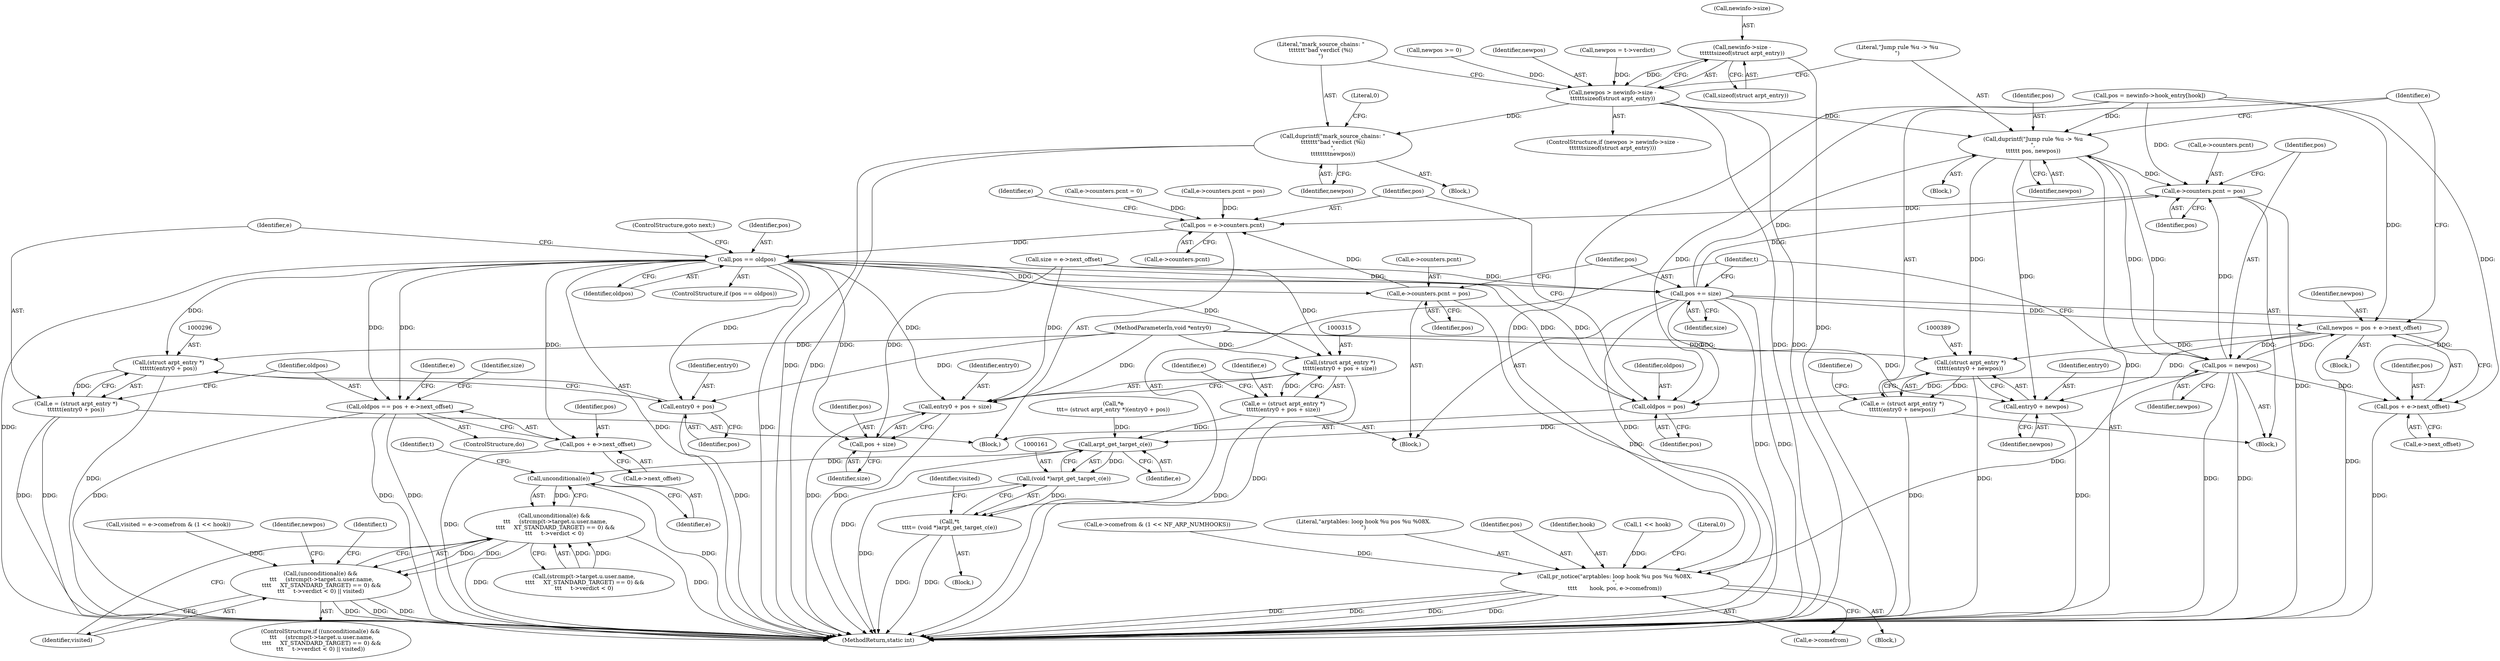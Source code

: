 digraph "0_linux_54d83fc74aa9ec72794373cb47432c5f7fb1a309_1@API" {
"1000361" [label="(Call,newinfo->size -\n\t\t\t\t\t\tsizeof(struct arpt_entry))"];
"1000359" [label="(Call,newpos > newinfo->size -\n\t\t\t\t\t\tsizeof(struct arpt_entry))"];
"1000368" [label="(Call,duprintf(\"mark_source_chains: \"\n\t\t\t\t\t\t\t\"bad verdict (%i)\n\",\n\t\t\t\t\t\t\t\tnewpos))"];
"1000373" [label="(Call,duprintf(\"Jump rule %u -> %u\n\",\n\t\t\t\t\t\t pos, newpos))"];
"1000388" [label="(Call,(struct arpt_entry *)\n\t\t\t\t\t(entry0 + newpos))"];
"1000386" [label="(Call,e = (struct arpt_entry *)\n\t\t\t\t\t(entry0 + newpos))"];
"1000162" [label="(Call,arpt_get_target_c(e))"];
"1000160" [label="(Call,(void *)arpt_get_target_c(e))"];
"1000158" [label="(Call,*t\n\t\t\t\t= (void *)arpt_get_target_c(e))"];
"1000206" [label="(Call,unconditional(e))"];
"1000205" [label="(Call,unconditional(e) &&\n \t\t\t     (strcmp(t->target.u.user.name,\n \t\t\t\t     XT_STANDARD_TARGET) == 0) &&\n\t\t\t     t->verdict < 0)"];
"1000204" [label="(Call,(unconditional(e) &&\n \t\t\t     (strcmp(t->target.u.user.name,\n \t\t\t\t     XT_STANDARD_TARGET) == 0) &&\n\t\t\t     t->verdict < 0) || visited)"];
"1000390" [label="(Call,entry0 + newpos)"];
"1000393" [label="(Call,e->counters.pcnt = pos)"];
"1000274" [label="(Call,pos = e->counters.pcnt)"];
"1000289" [label="(Call,pos == oldpos)"];
"1000271" [label="(Call,oldpos = pos)"];
"1000295" [label="(Call,(struct arpt_entry *)\n\t\t\t\t\t\t(entry0 + pos))"];
"1000293" [label="(Call,e = (struct arpt_entry *)\n\t\t\t\t\t\t(entry0 + pos))"];
"1000297" [label="(Call,entry0 + pos)"];
"1000300" [label="(Call,oldpos == pos + e->next_offset)"];
"1000302" [label="(Call,pos + e->next_offset)"];
"1000314" [label="(Call,(struct arpt_entry *)\n\t\t\t\t\t(entry0 + pos + size))"];
"1000312" [label="(Call,e = (struct arpt_entry *)\n\t\t\t\t\t(entry0 + pos + size))"];
"1000316" [label="(Call,entry0 + pos + size)"];
"1000318" [label="(Call,pos + size)"];
"1000321" [label="(Call,e->counters.pcnt = pos)"];
"1000328" [label="(Call,pos += size)"];
"1000183" [label="(Call,pr_notice(\"arptables: loop hook %u pos %u %08X.\n\",\n\t\t\t\t       hook, pos, e->comefrom))"];
"1000379" [label="(Call,newpos = pos + e->next_offset)"];
"1000400" [label="(Call,pos = newpos)"];
"1000381" [label="(Call,pos + e->next_offset)"];
"1000312" [label="(Call,e = (struct arpt_entry *)\n\t\t\t\t\t(entry0 + pos + size))"];
"1000203" [label="(ControlStructure,if ((unconditional(e) &&\n \t\t\t     (strcmp(t->target.u.user.name,\n \t\t\t\t     XT_STANDARD_TARGET) == 0) &&\n\t\t\t     t->verdict < 0) || visited))"];
"1000292" [label="(ControlStructure,goto next;)"];
"1000332" [label="(Block,)"];
"1000298" [label="(Identifier,entry0)"];
"1000334" [label="(Call,newpos = t->verdict)"];
"1000313" [label="(Identifier,e)"];
"1000358" [label="(ControlStructure,if (newpos > newinfo->size -\n\t\t\t\t\t\tsizeof(struct arpt_entry)))"];
"1000369" [label="(Literal,\"mark_source_chains: \"\n\t\t\t\t\t\t\t\"bad verdict (%i)\n\")"];
"1000262" [label="(ControlStructure,do)"];
"1000354" [label="(Call,newpos >= 0)"];
"1000204" [label="(Call,(unconditional(e) &&\n \t\t\t     (strcmp(t->target.u.user.name,\n \t\t\t\t     XT_STANDARD_TARGET) == 0) &&\n\t\t\t     t->verdict < 0) || visited)"];
"1000375" [label="(Identifier,pos)"];
"1000409" [label="(MethodReturn,static int)"];
"1000367" [label="(Block,)"];
"1000215" [label="(Identifier,t)"];
"1000360" [label="(Identifier,newpos)"];
"1000392" [label="(Identifier,newpos)"];
"1000263" [label="(Block,)"];
"1000163" [label="(Identifier,e)"];
"1000390" [label="(Call,entry0 + newpos)"];
"1000271" [label="(Call,oldpos = pos)"];
"1000156" [label="(Block,)"];
"1000276" [label="(Call,e->counters.pcnt)"];
"1000295" [label="(Call,(struct arpt_entry *)\n\t\t\t\t\t\t(entry0 + pos))"];
"1000183" [label="(Call,pr_notice(\"arptables: loop hook %u pos %u %08X.\n\",\n\t\t\t\t       hook, pos, e->comefrom))"];
"1000284" [label="(Identifier,e)"];
"1000335" [label="(Identifier,newpos)"];
"1000402" [label="(Identifier,newpos)"];
"1000396" [label="(Identifier,e)"];
"1000206" [label="(Call,unconditional(e))"];
"1000300" [label="(Call,oldpos == pos + e->next_offset)"];
"1000400" [label="(Call,pos = newpos)"];
"1000291" [label="(Identifier,oldpos)"];
"1000207" [label="(Identifier,e)"];
"1000111" [label="(MethodParameterIn,void *entry0)"];
"1000373" [label="(Call,duprintf(\"Jump rule %u -> %u\n\",\n\t\t\t\t\t\t pos, newpos))"];
"1000359" [label="(Call,newpos > newinfo->size -\n\t\t\t\t\t\tsizeof(struct arpt_entry))"];
"1000382" [label="(Identifier,pos)"];
"1000362" [label="(Call,newinfo->size)"];
"1000125" [label="(Call,pos = newinfo->hook_entry[hook])"];
"1000166" [label="(Identifier,visited)"];
"1000273" [label="(Identifier,pos)"];
"1000387" [label="(Identifier,e)"];
"1000307" [label="(Call,size = e->next_offset)"];
"1000388" [label="(Call,(struct arpt_entry *)\n\t\t\t\t\t(entry0 + newpos))"];
"1000303" [label="(Identifier,pos)"];
"1000289" [label="(Call,pos == oldpos)"];
"1000320" [label="(Identifier,size)"];
"1000299" [label="(Identifier,pos)"];
"1000302" [label="(Call,pos + e->next_offset)"];
"1000290" [label="(Identifier,pos)"];
"1000391" [label="(Identifier,entry0)"];
"1000372" [label="(Literal,0)"];
"1000368" [label="(Call,duprintf(\"mark_source_chains: \"\n\t\t\t\t\t\t\t\"bad verdict (%i)\n\",\n\t\t\t\t\t\t\t\tnewpos))"];
"1000239" [label="(Identifier,t)"];
"1000386" [label="(Call,e = (struct arpt_entry *)\n\t\t\t\t\t(entry0 + newpos))"];
"1000191" [label="(Literal,0)"];
"1000328" [label="(Call,pos += size)"];
"1000399" [label="(Identifier,pos)"];
"1000316" [label="(Call,entry0 + pos + size)"];
"1000383" [label="(Call,e->next_offset)"];
"1000374" [label="(Literal,\"Jump rule %u -> %u\n\")"];
"1000175" [label="(Call,e->comefrom & (1 << NF_ARP_NUMHOOKS))"];
"1000148" [label="(Call,e->counters.pcnt = pos)"];
"1000297" [label="(Call,entry0 + pos)"];
"1000301" [label="(Identifier,oldpos)"];
"1000401" [label="(Identifier,pos)"];
"1000160" [label="(Call,(void *)arpt_get_target_c(e))"];
"1000184" [label="(Literal,\"arptables: loop hook %u pos %u %08X.\n\")"];
"1000165" [label="(Call,visited = e->comefrom & (1 << hook))"];
"1000357" [label="(Block,)"];
"1000208" [label="(Call,(strcmp(t->target.u.user.name,\n \t\t\t\t     XT_STANDARD_TARGET) == 0) &&\n\t\t\t     t->verdict < 0)"];
"1000380" [label="(Identifier,newpos)"];
"1000394" [label="(Call,e->counters.pcnt)"];
"1000381" [label="(Call,pos + e->next_offset)"];
"1000182" [label="(Block,)"];
"1000317" [label="(Identifier,entry0)"];
"1000321" [label="(Call,e->counters.pcnt = pos)"];
"1000330" [label="(Identifier,size)"];
"1000376" [label="(Identifier,newpos)"];
"1000365" [label="(Call,sizeof(struct arpt_entry))"];
"1000378" [label="(Block,)"];
"1000275" [label="(Identifier,pos)"];
"1000329" [label="(Identifier,pos)"];
"1000186" [label="(Identifier,pos)"];
"1000327" [label="(Identifier,pos)"];
"1000205" [label="(Call,unconditional(e) &&\n \t\t\t     (strcmp(t->target.u.user.name,\n \t\t\t\t     XT_STANDARD_TARGET) == 0) &&\n\t\t\t     t->verdict < 0)"];
"1000361" [label="(Call,newinfo->size -\n\t\t\t\t\t\tsizeof(struct arpt_entry))"];
"1000318" [label="(Call,pos + size)"];
"1000158" [label="(Call,*t\n\t\t\t\t= (void *)arpt_get_target_c(e))"];
"1000319" [label="(Identifier,pos)"];
"1000314" [label="(Call,(struct arpt_entry *)\n\t\t\t\t\t(entry0 + pos + size))"];
"1000324" [label="(Identifier,e)"];
"1000133" [label="(Call,*e\n\t\t\t= (struct arpt_entry *)(entry0 + pos))"];
"1000159" [label="(Identifier,t)"];
"1000162" [label="(Call,arpt_get_target_c(e))"];
"1000379" [label="(Call,newpos = pos + e->next_offset)"];
"1000185" [label="(Identifier,hook)"];
"1000322" [label="(Call,e->counters.pcnt)"];
"1000274" [label="(Call,pos = e->counters.pcnt)"];
"1000227" [label="(Identifier,visited)"];
"1000294" [label="(Identifier,e)"];
"1000293" [label="(Call,e = (struct arpt_entry *)\n\t\t\t\t\t\t(entry0 + pos))"];
"1000288" [label="(ControlStructure,if (pos == oldpos))"];
"1000228" [label="(Block,)"];
"1000308" [label="(Identifier,size)"];
"1000304" [label="(Call,e->next_offset)"];
"1000272" [label="(Identifier,oldpos)"];
"1000393" [label="(Call,e->counters.pcnt = pos)"];
"1000266" [label="(Identifier,e)"];
"1000187" [label="(Call,e->comefrom)"];
"1000171" [label="(Call,1 << hook)"];
"1000370" [label="(Identifier,newpos)"];
"1000281" [label="(Call,e->counters.pcnt = 0)"];
"1000361" -> "1000359"  [label="AST: "];
"1000361" -> "1000365"  [label="CFG: "];
"1000362" -> "1000361"  [label="AST: "];
"1000365" -> "1000361"  [label="AST: "];
"1000359" -> "1000361"  [label="CFG: "];
"1000361" -> "1000409"  [label="DDG: "];
"1000361" -> "1000359"  [label="DDG: "];
"1000359" -> "1000358"  [label="AST: "];
"1000360" -> "1000359"  [label="AST: "];
"1000369" -> "1000359"  [label="CFG: "];
"1000374" -> "1000359"  [label="CFG: "];
"1000359" -> "1000409"  [label="DDG: "];
"1000359" -> "1000409"  [label="DDG: "];
"1000354" -> "1000359"  [label="DDG: "];
"1000334" -> "1000359"  [label="DDG: "];
"1000359" -> "1000368"  [label="DDG: "];
"1000359" -> "1000373"  [label="DDG: "];
"1000368" -> "1000367"  [label="AST: "];
"1000368" -> "1000370"  [label="CFG: "];
"1000369" -> "1000368"  [label="AST: "];
"1000370" -> "1000368"  [label="AST: "];
"1000372" -> "1000368"  [label="CFG: "];
"1000368" -> "1000409"  [label="DDG: "];
"1000368" -> "1000409"  [label="DDG: "];
"1000373" -> "1000357"  [label="AST: "];
"1000373" -> "1000376"  [label="CFG: "];
"1000374" -> "1000373"  [label="AST: "];
"1000375" -> "1000373"  [label="AST: "];
"1000376" -> "1000373"  [label="AST: "];
"1000387" -> "1000373"  [label="CFG: "];
"1000373" -> "1000409"  [label="DDG: "];
"1000400" -> "1000373"  [label="DDG: "];
"1000328" -> "1000373"  [label="DDG: "];
"1000125" -> "1000373"  [label="DDG: "];
"1000373" -> "1000388"  [label="DDG: "];
"1000373" -> "1000390"  [label="DDG: "];
"1000373" -> "1000393"  [label="DDG: "];
"1000373" -> "1000400"  [label="DDG: "];
"1000388" -> "1000386"  [label="AST: "];
"1000388" -> "1000390"  [label="CFG: "];
"1000389" -> "1000388"  [label="AST: "];
"1000390" -> "1000388"  [label="AST: "];
"1000386" -> "1000388"  [label="CFG: "];
"1000388" -> "1000409"  [label="DDG: "];
"1000388" -> "1000386"  [label="DDG: "];
"1000111" -> "1000388"  [label="DDG: "];
"1000379" -> "1000388"  [label="DDG: "];
"1000386" -> "1000332"  [label="AST: "];
"1000387" -> "1000386"  [label="AST: "];
"1000396" -> "1000386"  [label="CFG: "];
"1000386" -> "1000409"  [label="DDG: "];
"1000386" -> "1000162"  [label="DDG: "];
"1000162" -> "1000160"  [label="AST: "];
"1000162" -> "1000163"  [label="CFG: "];
"1000163" -> "1000162"  [label="AST: "];
"1000160" -> "1000162"  [label="CFG: "];
"1000162" -> "1000409"  [label="DDG: "];
"1000162" -> "1000160"  [label="DDG: "];
"1000312" -> "1000162"  [label="DDG: "];
"1000133" -> "1000162"  [label="DDG: "];
"1000162" -> "1000206"  [label="DDG: "];
"1000160" -> "1000158"  [label="AST: "];
"1000161" -> "1000160"  [label="AST: "];
"1000158" -> "1000160"  [label="CFG: "];
"1000160" -> "1000409"  [label="DDG: "];
"1000160" -> "1000158"  [label="DDG: "];
"1000158" -> "1000156"  [label="AST: "];
"1000159" -> "1000158"  [label="AST: "];
"1000166" -> "1000158"  [label="CFG: "];
"1000158" -> "1000409"  [label="DDG: "];
"1000158" -> "1000409"  [label="DDG: "];
"1000206" -> "1000205"  [label="AST: "];
"1000206" -> "1000207"  [label="CFG: "];
"1000207" -> "1000206"  [label="AST: "];
"1000215" -> "1000206"  [label="CFG: "];
"1000205" -> "1000206"  [label="CFG: "];
"1000206" -> "1000409"  [label="DDG: "];
"1000206" -> "1000205"  [label="DDG: "];
"1000205" -> "1000204"  [label="AST: "];
"1000205" -> "1000208"  [label="CFG: "];
"1000208" -> "1000205"  [label="AST: "];
"1000227" -> "1000205"  [label="CFG: "];
"1000204" -> "1000205"  [label="CFG: "];
"1000205" -> "1000409"  [label="DDG: "];
"1000205" -> "1000409"  [label="DDG: "];
"1000205" -> "1000204"  [label="DDG: "];
"1000205" -> "1000204"  [label="DDG: "];
"1000208" -> "1000205"  [label="DDG: "];
"1000208" -> "1000205"  [label="DDG: "];
"1000204" -> "1000203"  [label="AST: "];
"1000204" -> "1000227"  [label="CFG: "];
"1000227" -> "1000204"  [label="AST: "];
"1000239" -> "1000204"  [label="CFG: "];
"1000335" -> "1000204"  [label="CFG: "];
"1000204" -> "1000409"  [label="DDG: "];
"1000204" -> "1000409"  [label="DDG: "];
"1000204" -> "1000409"  [label="DDG: "];
"1000165" -> "1000204"  [label="DDG: "];
"1000390" -> "1000392"  [label="CFG: "];
"1000391" -> "1000390"  [label="AST: "];
"1000392" -> "1000390"  [label="AST: "];
"1000390" -> "1000409"  [label="DDG: "];
"1000111" -> "1000390"  [label="DDG: "];
"1000379" -> "1000390"  [label="DDG: "];
"1000393" -> "1000332"  [label="AST: "];
"1000393" -> "1000399"  [label="CFG: "];
"1000394" -> "1000393"  [label="AST: "];
"1000399" -> "1000393"  [label="AST: "];
"1000401" -> "1000393"  [label="CFG: "];
"1000393" -> "1000409"  [label="DDG: "];
"1000393" -> "1000274"  [label="DDG: "];
"1000400" -> "1000393"  [label="DDG: "];
"1000328" -> "1000393"  [label="DDG: "];
"1000125" -> "1000393"  [label="DDG: "];
"1000274" -> "1000263"  [label="AST: "];
"1000274" -> "1000276"  [label="CFG: "];
"1000275" -> "1000274"  [label="AST: "];
"1000276" -> "1000274"  [label="AST: "];
"1000284" -> "1000274"  [label="CFG: "];
"1000281" -> "1000274"  [label="DDG: "];
"1000148" -> "1000274"  [label="DDG: "];
"1000321" -> "1000274"  [label="DDG: "];
"1000274" -> "1000289"  [label="DDG: "];
"1000289" -> "1000288"  [label="AST: "];
"1000289" -> "1000291"  [label="CFG: "];
"1000290" -> "1000289"  [label="AST: "];
"1000291" -> "1000289"  [label="AST: "];
"1000292" -> "1000289"  [label="CFG: "];
"1000294" -> "1000289"  [label="CFG: "];
"1000289" -> "1000409"  [label="DDG: "];
"1000289" -> "1000409"  [label="DDG: "];
"1000289" -> "1000409"  [label="DDG: "];
"1000289" -> "1000271"  [label="DDG: "];
"1000271" -> "1000289"  [label="DDG: "];
"1000289" -> "1000295"  [label="DDG: "];
"1000289" -> "1000297"  [label="DDG: "];
"1000289" -> "1000300"  [label="DDG: "];
"1000289" -> "1000300"  [label="DDG: "];
"1000289" -> "1000302"  [label="DDG: "];
"1000289" -> "1000314"  [label="DDG: "];
"1000289" -> "1000316"  [label="DDG: "];
"1000289" -> "1000318"  [label="DDG: "];
"1000289" -> "1000321"  [label="DDG: "];
"1000289" -> "1000328"  [label="DDG: "];
"1000271" -> "1000263"  [label="AST: "];
"1000271" -> "1000273"  [label="CFG: "];
"1000272" -> "1000271"  [label="AST: "];
"1000273" -> "1000271"  [label="AST: "];
"1000275" -> "1000271"  [label="CFG: "];
"1000400" -> "1000271"  [label="DDG: "];
"1000328" -> "1000271"  [label="DDG: "];
"1000125" -> "1000271"  [label="DDG: "];
"1000295" -> "1000293"  [label="AST: "];
"1000295" -> "1000297"  [label="CFG: "];
"1000296" -> "1000295"  [label="AST: "];
"1000297" -> "1000295"  [label="AST: "];
"1000293" -> "1000295"  [label="CFG: "];
"1000295" -> "1000409"  [label="DDG: "];
"1000295" -> "1000293"  [label="DDG: "];
"1000111" -> "1000295"  [label="DDG: "];
"1000293" -> "1000263"  [label="AST: "];
"1000294" -> "1000293"  [label="AST: "];
"1000301" -> "1000293"  [label="CFG: "];
"1000293" -> "1000409"  [label="DDG: "];
"1000293" -> "1000409"  [label="DDG: "];
"1000297" -> "1000299"  [label="CFG: "];
"1000298" -> "1000297"  [label="AST: "];
"1000299" -> "1000297"  [label="AST: "];
"1000297" -> "1000409"  [label="DDG: "];
"1000111" -> "1000297"  [label="DDG: "];
"1000300" -> "1000262"  [label="AST: "];
"1000300" -> "1000302"  [label="CFG: "];
"1000301" -> "1000300"  [label="AST: "];
"1000302" -> "1000300"  [label="AST: "];
"1000266" -> "1000300"  [label="CFG: "];
"1000308" -> "1000300"  [label="CFG: "];
"1000300" -> "1000409"  [label="DDG: "];
"1000300" -> "1000409"  [label="DDG: "];
"1000300" -> "1000409"  [label="DDG: "];
"1000302" -> "1000304"  [label="CFG: "];
"1000303" -> "1000302"  [label="AST: "];
"1000304" -> "1000302"  [label="AST: "];
"1000302" -> "1000409"  [label="DDG: "];
"1000314" -> "1000312"  [label="AST: "];
"1000314" -> "1000316"  [label="CFG: "];
"1000315" -> "1000314"  [label="AST: "];
"1000316" -> "1000314"  [label="AST: "];
"1000312" -> "1000314"  [label="CFG: "];
"1000314" -> "1000409"  [label="DDG: "];
"1000314" -> "1000312"  [label="DDG: "];
"1000111" -> "1000314"  [label="DDG: "];
"1000307" -> "1000314"  [label="DDG: "];
"1000312" -> "1000228"  [label="AST: "];
"1000313" -> "1000312"  [label="AST: "];
"1000324" -> "1000312"  [label="CFG: "];
"1000312" -> "1000409"  [label="DDG: "];
"1000316" -> "1000318"  [label="CFG: "];
"1000317" -> "1000316"  [label="AST: "];
"1000318" -> "1000316"  [label="AST: "];
"1000316" -> "1000409"  [label="DDG: "];
"1000316" -> "1000409"  [label="DDG: "];
"1000111" -> "1000316"  [label="DDG: "];
"1000307" -> "1000316"  [label="DDG: "];
"1000318" -> "1000320"  [label="CFG: "];
"1000319" -> "1000318"  [label="AST: "];
"1000320" -> "1000318"  [label="AST: "];
"1000307" -> "1000318"  [label="DDG: "];
"1000321" -> "1000228"  [label="AST: "];
"1000321" -> "1000327"  [label="CFG: "];
"1000322" -> "1000321"  [label="AST: "];
"1000327" -> "1000321"  [label="AST: "];
"1000329" -> "1000321"  [label="CFG: "];
"1000321" -> "1000409"  [label="DDG: "];
"1000328" -> "1000228"  [label="AST: "];
"1000328" -> "1000330"  [label="CFG: "];
"1000329" -> "1000328"  [label="AST: "];
"1000330" -> "1000328"  [label="AST: "];
"1000159" -> "1000328"  [label="CFG: "];
"1000328" -> "1000409"  [label="DDG: "];
"1000328" -> "1000409"  [label="DDG: "];
"1000328" -> "1000183"  [label="DDG: "];
"1000307" -> "1000328"  [label="DDG: "];
"1000328" -> "1000379"  [label="DDG: "];
"1000328" -> "1000381"  [label="DDG: "];
"1000183" -> "1000182"  [label="AST: "];
"1000183" -> "1000187"  [label="CFG: "];
"1000184" -> "1000183"  [label="AST: "];
"1000185" -> "1000183"  [label="AST: "];
"1000186" -> "1000183"  [label="AST: "];
"1000187" -> "1000183"  [label="AST: "];
"1000191" -> "1000183"  [label="CFG: "];
"1000183" -> "1000409"  [label="DDG: "];
"1000183" -> "1000409"  [label="DDG: "];
"1000183" -> "1000409"  [label="DDG: "];
"1000183" -> "1000409"  [label="DDG: "];
"1000171" -> "1000183"  [label="DDG: "];
"1000400" -> "1000183"  [label="DDG: "];
"1000125" -> "1000183"  [label="DDG: "];
"1000175" -> "1000183"  [label="DDG: "];
"1000379" -> "1000378"  [label="AST: "];
"1000379" -> "1000381"  [label="CFG: "];
"1000380" -> "1000379"  [label="AST: "];
"1000381" -> "1000379"  [label="AST: "];
"1000387" -> "1000379"  [label="CFG: "];
"1000379" -> "1000409"  [label="DDG: "];
"1000400" -> "1000379"  [label="DDG: "];
"1000125" -> "1000379"  [label="DDG: "];
"1000379" -> "1000400"  [label="DDG: "];
"1000400" -> "1000332"  [label="AST: "];
"1000400" -> "1000402"  [label="CFG: "];
"1000401" -> "1000400"  [label="AST: "];
"1000402" -> "1000400"  [label="AST: "];
"1000159" -> "1000400"  [label="CFG: "];
"1000400" -> "1000409"  [label="DDG: "];
"1000400" -> "1000409"  [label="DDG: "];
"1000400" -> "1000381"  [label="DDG: "];
"1000381" -> "1000383"  [label="CFG: "];
"1000382" -> "1000381"  [label="AST: "];
"1000383" -> "1000381"  [label="AST: "];
"1000381" -> "1000409"  [label="DDG: "];
"1000125" -> "1000381"  [label="DDG: "];
}
